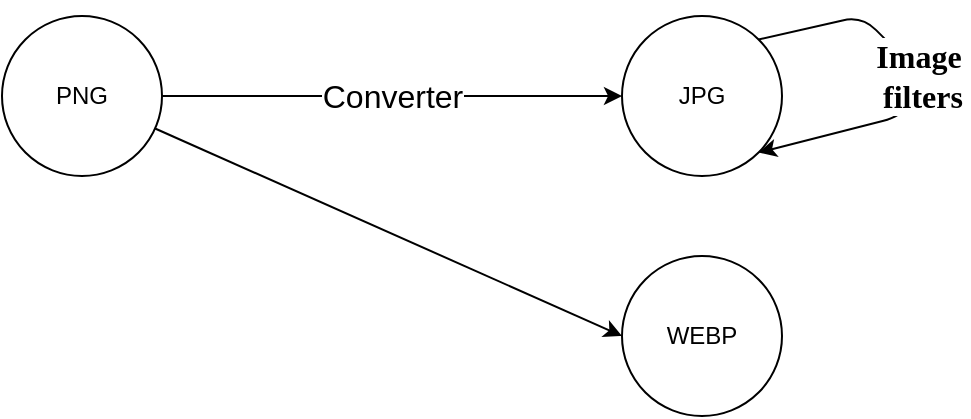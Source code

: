 <mxfile>
    <diagram id="K7Gi1k3KL4_DWdJb0bF-" name="Page-1">
        <mxGraphModel dx="832" dy="571" grid="1" gridSize="10" guides="1" tooltips="1" connect="1" arrows="1" fold="1" page="1" pageScale="1" pageWidth="850" pageHeight="1100" math="0" shadow="0">
            <root>
                <mxCell id="0"/>
                <mxCell id="1" parent="0"/>
                <mxCell id="3" value="&lt;span style=&quot;font-size: 16px;&quot;&gt;Converter&lt;/span&gt;" style="edgeStyle=none;html=1;" edge="1" parent="1" source="2">
                    <mxGeometry relative="1" as="geometry">
                        <mxPoint x="480" y="160" as="targetPoint"/>
                    </mxGeometry>
                </mxCell>
                <mxCell id="7" style="edgeStyle=none;html=1;entryX=0;entryY=0.5;entryDx=0;entryDy=0;fontFamily=Comic Sans MS;fontSize=16;" edge="1" parent="1" source="2" target="6">
                    <mxGeometry relative="1" as="geometry"/>
                </mxCell>
                <mxCell id="2" value="PNG" style="ellipse;whiteSpace=wrap;html=1;aspect=fixed;" vertex="1" parent="1">
                    <mxGeometry x="170" y="120" width="80" height="80" as="geometry"/>
                </mxCell>
                <mxCell id="4" value="JPG" style="ellipse;whiteSpace=wrap;html=1;aspect=fixed;direction=south;" vertex="1" parent="1">
                    <mxGeometry x="480" y="120" width="80" height="80" as="geometry"/>
                </mxCell>
                <mxCell id="5" value="&lt;b&gt;&lt;font face=&quot;Comic Sans MS&quot;&gt;&lt;font style=&quot;font-size: 16px;&quot;&gt;Image&amp;nbsp;&lt;/font&gt;&lt;br&gt;&lt;font style=&quot;font-size: 16px;&quot;&gt;filters&lt;/font&gt;&lt;/font&gt;&lt;/b&gt;" style="edgeStyle=none;html=1;exitX=0;exitY=0;exitDx=0;exitDy=0;entryX=1;entryY=0;entryDx=0;entryDy=0;" edge="1" parent="1" source="4" target="4">
                    <mxGeometry relative="1" as="geometry">
                        <Array as="points">
                            <mxPoint x="600" y="120"/>
                            <mxPoint x="630" y="150"/>
                            <mxPoint x="620" y="170"/>
                        </Array>
                    </mxGeometry>
                </mxCell>
                <mxCell id="6" value="WEBP" style="ellipse;whiteSpace=wrap;html=1;aspect=fixed;" vertex="1" parent="1">
                    <mxGeometry x="480" y="240" width="80" height="80" as="geometry"/>
                </mxCell>
            </root>
        </mxGraphModel>
    </diagram>
</mxfile>